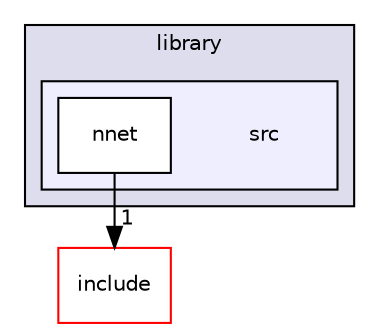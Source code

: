 digraph "/home/ml/Desktop/Phoenix-ML/library/src" {
  compound=true
  node [ fontsize="10", fontname="Helvetica"];
  edge [ labelfontsize="10", labelfontname="Helvetica"];
  subgraph clusterdir_e3d620c6b6fdb93ed3bc6186215bde2e {
    graph [ bgcolor="#ddddee", pencolor="black", label="library" fontname="Helvetica", fontsize="10", URL="dir_e3d620c6b6fdb93ed3bc6186215bde2e.html"]
  subgraph clusterdir_255fa8f554e95a439f260058328638ab {
    graph [ bgcolor="#eeeeff", pencolor="black", label="" URL="dir_255fa8f554e95a439f260058328638ab.html"];
    dir_255fa8f554e95a439f260058328638ab [shape=plaintext label="src"];
    dir_a03fd13afb9d9adfcafc4e286f0ae9e9 [shape=box label="nnet" color="black" fillcolor="white" style="filled" URL="dir_a03fd13afb9d9adfcafc4e286f0ae9e9.html"];
  }
  }
  dir_9bb0cdb2fc6936e925cffa69d90b0c80 [shape=box label="include" fillcolor="white" style="filled" color="red" URL="dir_9bb0cdb2fc6936e925cffa69d90b0c80.html"];
  dir_a03fd13afb9d9adfcafc4e286f0ae9e9->dir_9bb0cdb2fc6936e925cffa69d90b0c80 [headlabel="1", labeldistance=1.5 headhref="dir_000005_000001.html"];
}
